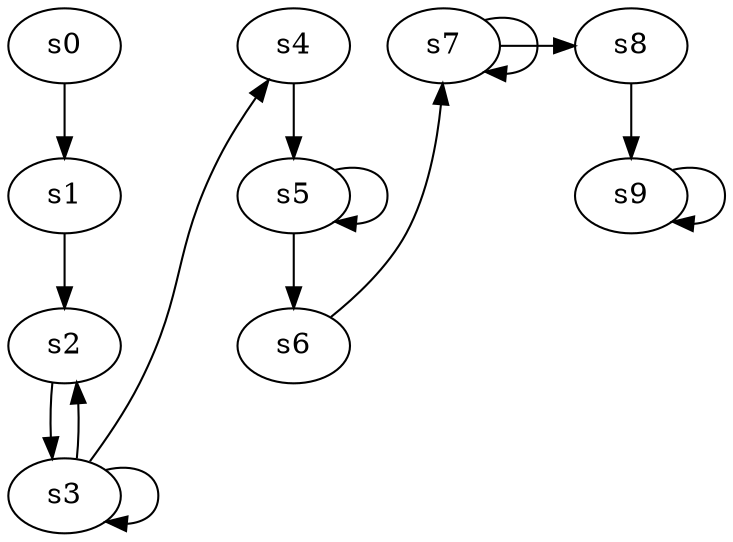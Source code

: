 digraph game_0103_chain_10 {
    s0 [name="s0", player=0, target=1];
    s1 [name="s1", player=1];
    s2 [name="s2", player=0];
    s3 [name="s3", player=1];
    s4 [name="s4", player=0];
    s5 [name="s5", player=1];
    s6 [name="s6", player=0, target=1];
    s7 [name="s7", player=1];
    s8 [name="s8", player=0];
    s9 [name="s9", player=1];

    s0 -> s1;
    s1 -> s2;
    s2 -> s3;
    s3 -> s4 [constraint="time == 3 || time == 7 || time == 18"];
    s4 -> s5;
    s5 -> s6;
    s6 -> s7 [constraint="time % 3 == 2"];
    s7 -> s8 [constraint="time == 2 || time == 5 || time == 7 || time == 9 || time == 14"];
    s8 -> s9;
    s3 -> s3 [constraint="time % 3 == 0"];
    s3 -> s2 [constraint="!(time % 3 == 0)"];
    s5 -> s5 [constraint="time % 2 == 0"];
    s7 -> s7 [constraint="time % 3 == 0"];
    s9 -> s9 [constraint="time % 3 == 0"];
}
